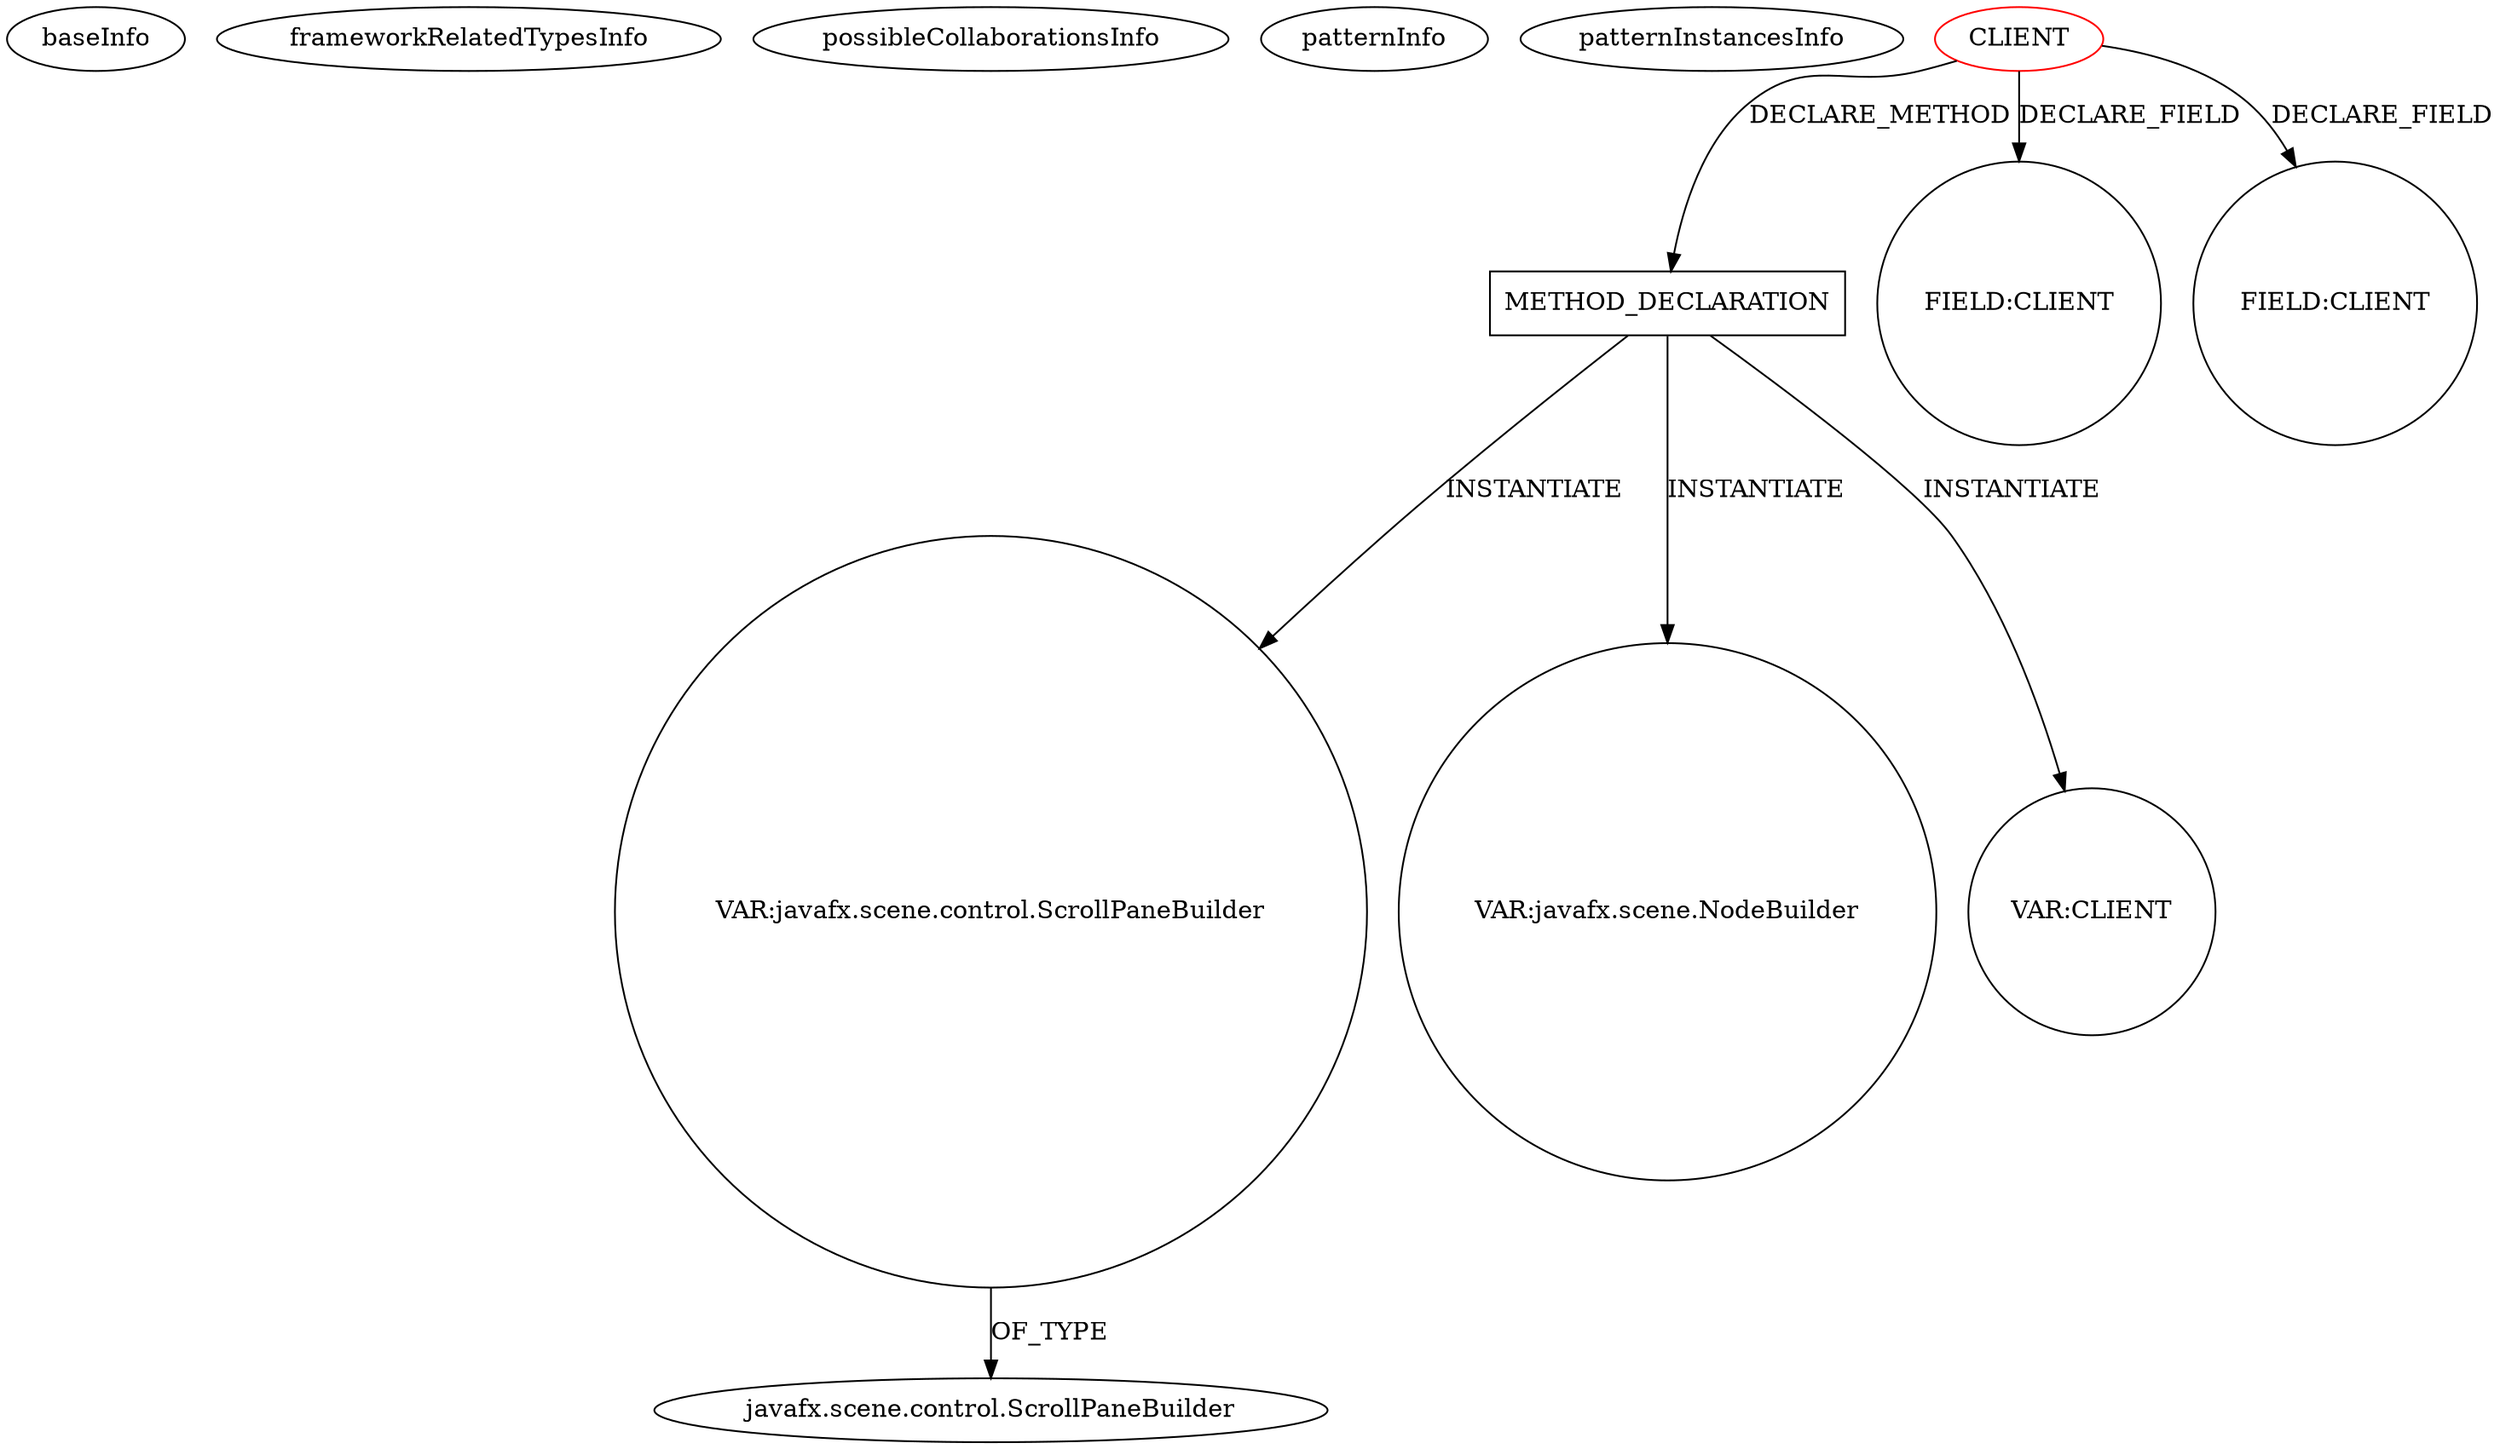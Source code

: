 digraph {
baseInfo[graphId=4608,category="pattern",isAnonymous=false,possibleRelation=false]
frameworkRelatedTypesInfo[]
possibleCollaborationsInfo[]
patternInfo[frequency=2.0,patternRootClient=0]
patternInstancesInfo[0="SaiPradeepDandem-javafx2-gradient-builder~/SaiPradeepDandem-javafx2-gradient-builder/javafx2-gradient-builder-master/src/main/java/com/javafx/gradientbuilder/application/GradientBuilderApp.java~GradientBuilderApp~1189",1="AMITCCILGITHUB-Contacts~/AMITCCILGITHUB-Contacts/Contacts-master/Contacts/src/org/apandey/view/parts/Body.java~Body~60"]
229[label="javafx.scene.control.ScrollPaneBuilder",vertexType="FRAMEWORK_CLASS_TYPE",isFrameworkType=false]
227[label="VAR:javafx.scene.control.ScrollPaneBuilder",vertexType="VARIABLE_EXPRESION",isFrameworkType=false,shape=circle]
24[label="METHOD_DECLARATION",vertexType="CLIENT_METHOD_DECLARATION",isFrameworkType=false,shape=box]
0[label="CLIENT",vertexType="ROOT_CLIENT_CLASS_DECLARATION",isFrameworkType=false,color=red]
297[label="VAR:javafx.scene.NodeBuilder",vertexType="VARIABLE_EXPRESION",isFrameworkType=false,shape=circle]
11[label="FIELD:CLIENT",vertexType="FIELD_DECLARATION",isFrameworkType=false,shape=circle]
7[label="FIELD:CLIENT",vertexType="FIELD_DECLARATION",isFrameworkType=false,shape=circle]
281[label="VAR:CLIENT",vertexType="VARIABLE_EXPRESION",isFrameworkType=false,shape=circle]
0->11[label="DECLARE_FIELD"]
24->297[label="INSTANTIATE"]
0->24[label="DECLARE_METHOD"]
0->7[label="DECLARE_FIELD"]
24->281[label="INSTANTIATE"]
227->229[label="OF_TYPE"]
24->227[label="INSTANTIATE"]
}
